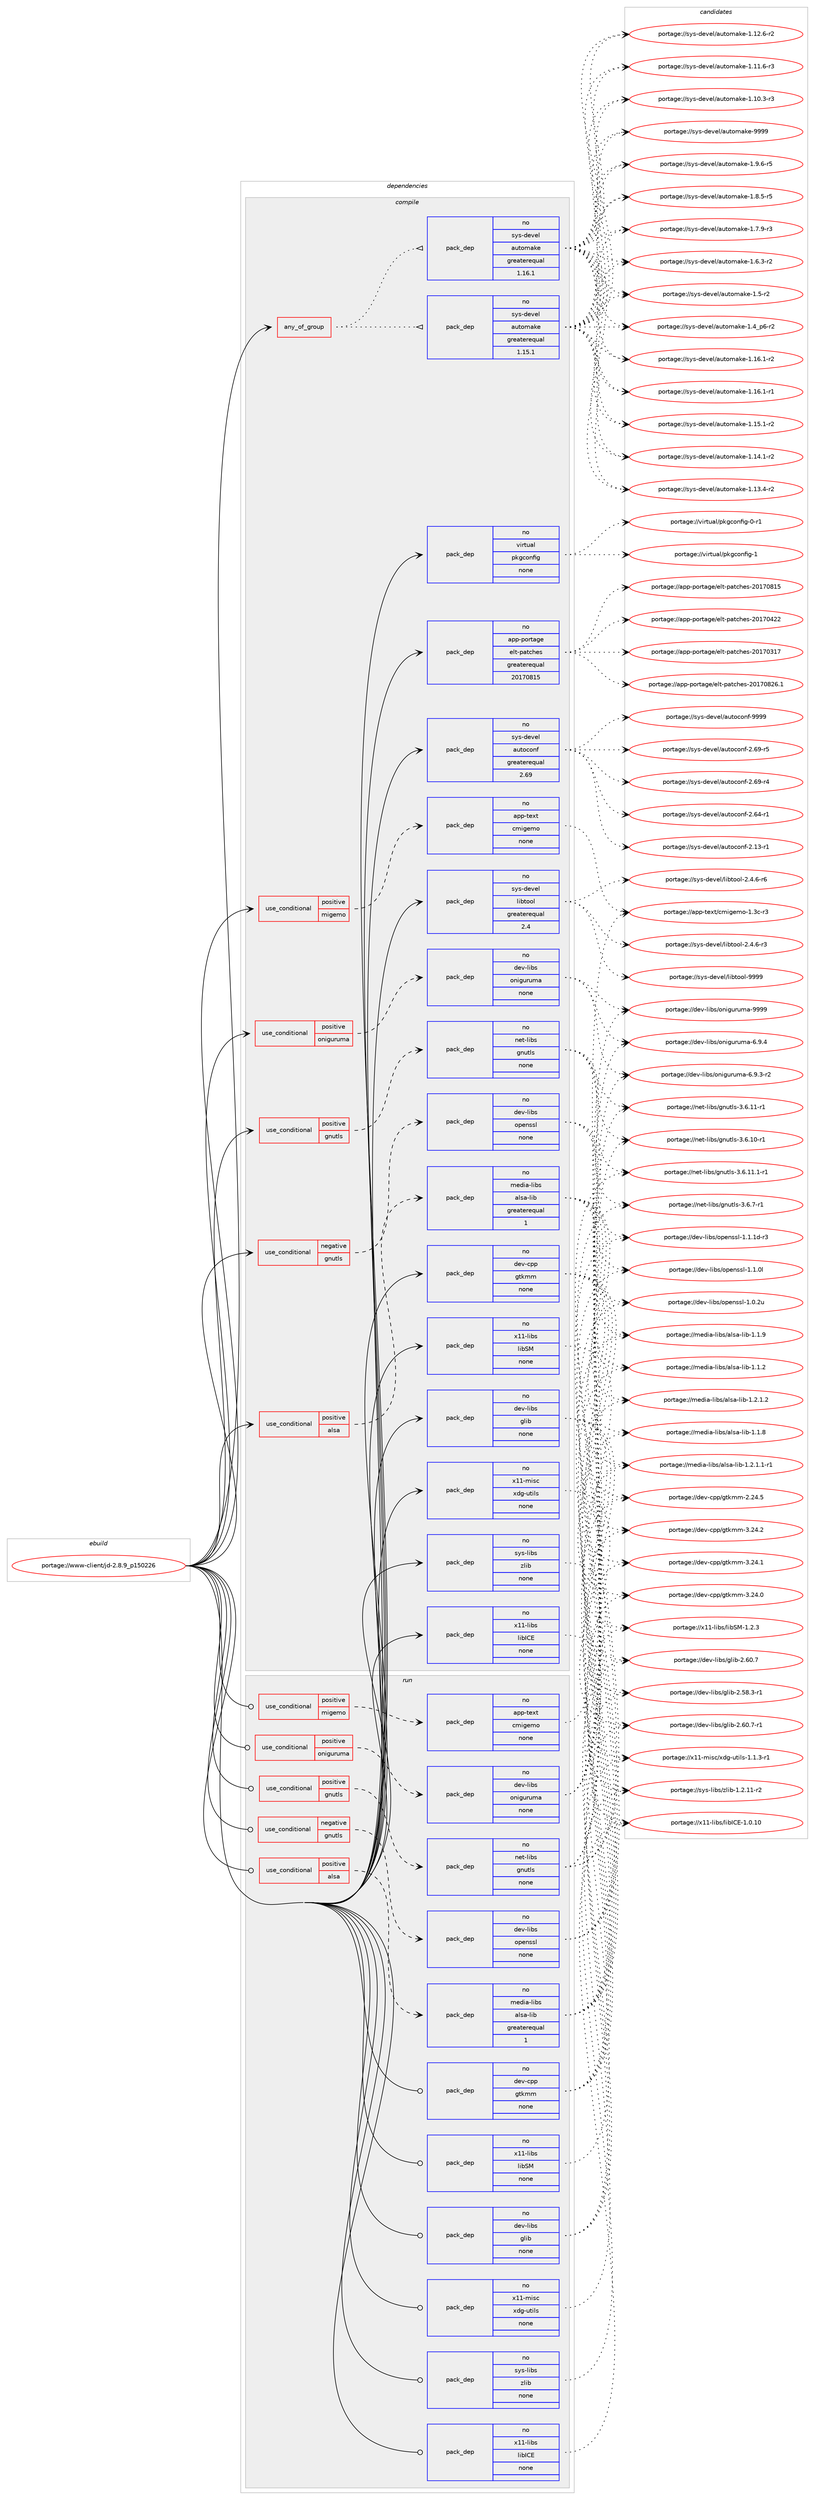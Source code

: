 digraph prolog {

# *************
# Graph options
# *************

newrank=true;
concentrate=true;
compound=true;
graph [rankdir=LR,fontname=Helvetica,fontsize=10,ranksep=1.5];#, ranksep=2.5, nodesep=0.2];
edge  [arrowhead=vee];
node  [fontname=Helvetica,fontsize=10];

# **********
# The ebuild
# **********

subgraph cluster_leftcol {
color=gray;
rank=same;
label=<<i>ebuild</i>>;
id [label="portage://www-client/jd-2.8.9_p150226", color=red, width=4, href="../www-client/jd-2.8.9_p150226.svg"];
}

# ****************
# The dependencies
# ****************

subgraph cluster_midcol {
color=gray;
label=<<i>dependencies</i>>;
subgraph cluster_compile {
fillcolor="#eeeeee";
style=filled;
label=<<i>compile</i>>;
subgraph any530 {
dependency30664 [label=<<TABLE BORDER="0" CELLBORDER="1" CELLSPACING="0" CELLPADDING="4"><TR><TD CELLPADDING="10">any_of_group</TD></TR></TABLE>>, shape=none, color=red];subgraph pack24724 {
dependency30665 [label=<<TABLE BORDER="0" CELLBORDER="1" CELLSPACING="0" CELLPADDING="4" WIDTH="220"><TR><TD ROWSPAN="6" CELLPADDING="30">pack_dep</TD></TR><TR><TD WIDTH="110">no</TD></TR><TR><TD>sys-devel</TD></TR><TR><TD>automake</TD></TR><TR><TD>greaterequal</TD></TR><TR><TD>1.16.1</TD></TR></TABLE>>, shape=none, color=blue];
}
dependency30664:e -> dependency30665:w [weight=20,style="dotted",arrowhead="oinv"];
subgraph pack24725 {
dependency30666 [label=<<TABLE BORDER="0" CELLBORDER="1" CELLSPACING="0" CELLPADDING="4" WIDTH="220"><TR><TD ROWSPAN="6" CELLPADDING="30">pack_dep</TD></TR><TR><TD WIDTH="110">no</TD></TR><TR><TD>sys-devel</TD></TR><TR><TD>automake</TD></TR><TR><TD>greaterequal</TD></TR><TR><TD>1.15.1</TD></TR></TABLE>>, shape=none, color=blue];
}
dependency30664:e -> dependency30666:w [weight=20,style="dotted",arrowhead="oinv"];
}
id:e -> dependency30664:w [weight=20,style="solid",arrowhead="vee"];
subgraph cond5386 {
dependency30667 [label=<<TABLE BORDER="0" CELLBORDER="1" CELLSPACING="0" CELLPADDING="4"><TR><TD ROWSPAN="3" CELLPADDING="10">use_conditional</TD></TR><TR><TD>negative</TD></TR><TR><TD>gnutls</TD></TR></TABLE>>, shape=none, color=red];
subgraph pack24726 {
dependency30668 [label=<<TABLE BORDER="0" CELLBORDER="1" CELLSPACING="0" CELLPADDING="4" WIDTH="220"><TR><TD ROWSPAN="6" CELLPADDING="30">pack_dep</TD></TR><TR><TD WIDTH="110">no</TD></TR><TR><TD>dev-libs</TD></TR><TR><TD>openssl</TD></TR><TR><TD>none</TD></TR><TR><TD></TD></TR></TABLE>>, shape=none, color=blue];
}
dependency30667:e -> dependency30668:w [weight=20,style="dashed",arrowhead="vee"];
}
id:e -> dependency30667:w [weight=20,style="solid",arrowhead="vee"];
subgraph cond5387 {
dependency30669 [label=<<TABLE BORDER="0" CELLBORDER="1" CELLSPACING="0" CELLPADDING="4"><TR><TD ROWSPAN="3" CELLPADDING="10">use_conditional</TD></TR><TR><TD>positive</TD></TR><TR><TD>alsa</TD></TR></TABLE>>, shape=none, color=red];
subgraph pack24727 {
dependency30670 [label=<<TABLE BORDER="0" CELLBORDER="1" CELLSPACING="0" CELLPADDING="4" WIDTH="220"><TR><TD ROWSPAN="6" CELLPADDING="30">pack_dep</TD></TR><TR><TD WIDTH="110">no</TD></TR><TR><TD>media-libs</TD></TR><TR><TD>alsa-lib</TD></TR><TR><TD>greaterequal</TD></TR><TR><TD>1</TD></TR></TABLE>>, shape=none, color=blue];
}
dependency30669:e -> dependency30670:w [weight=20,style="dashed",arrowhead="vee"];
}
id:e -> dependency30669:w [weight=20,style="solid",arrowhead="vee"];
subgraph cond5388 {
dependency30671 [label=<<TABLE BORDER="0" CELLBORDER="1" CELLSPACING="0" CELLPADDING="4"><TR><TD ROWSPAN="3" CELLPADDING="10">use_conditional</TD></TR><TR><TD>positive</TD></TR><TR><TD>gnutls</TD></TR></TABLE>>, shape=none, color=red];
subgraph pack24728 {
dependency30672 [label=<<TABLE BORDER="0" CELLBORDER="1" CELLSPACING="0" CELLPADDING="4" WIDTH="220"><TR><TD ROWSPAN="6" CELLPADDING="30">pack_dep</TD></TR><TR><TD WIDTH="110">no</TD></TR><TR><TD>net-libs</TD></TR><TR><TD>gnutls</TD></TR><TR><TD>none</TD></TR><TR><TD></TD></TR></TABLE>>, shape=none, color=blue];
}
dependency30671:e -> dependency30672:w [weight=20,style="dashed",arrowhead="vee"];
}
id:e -> dependency30671:w [weight=20,style="solid",arrowhead="vee"];
subgraph cond5389 {
dependency30673 [label=<<TABLE BORDER="0" CELLBORDER="1" CELLSPACING="0" CELLPADDING="4"><TR><TD ROWSPAN="3" CELLPADDING="10">use_conditional</TD></TR><TR><TD>positive</TD></TR><TR><TD>migemo</TD></TR></TABLE>>, shape=none, color=red];
subgraph pack24729 {
dependency30674 [label=<<TABLE BORDER="0" CELLBORDER="1" CELLSPACING="0" CELLPADDING="4" WIDTH="220"><TR><TD ROWSPAN="6" CELLPADDING="30">pack_dep</TD></TR><TR><TD WIDTH="110">no</TD></TR><TR><TD>app-text</TD></TR><TR><TD>cmigemo</TD></TR><TR><TD>none</TD></TR><TR><TD></TD></TR></TABLE>>, shape=none, color=blue];
}
dependency30673:e -> dependency30674:w [weight=20,style="dashed",arrowhead="vee"];
}
id:e -> dependency30673:w [weight=20,style="solid",arrowhead="vee"];
subgraph cond5390 {
dependency30675 [label=<<TABLE BORDER="0" CELLBORDER="1" CELLSPACING="0" CELLPADDING="4"><TR><TD ROWSPAN="3" CELLPADDING="10">use_conditional</TD></TR><TR><TD>positive</TD></TR><TR><TD>oniguruma</TD></TR></TABLE>>, shape=none, color=red];
subgraph pack24730 {
dependency30676 [label=<<TABLE BORDER="0" CELLBORDER="1" CELLSPACING="0" CELLPADDING="4" WIDTH="220"><TR><TD ROWSPAN="6" CELLPADDING="30">pack_dep</TD></TR><TR><TD WIDTH="110">no</TD></TR><TR><TD>dev-libs</TD></TR><TR><TD>oniguruma</TD></TR><TR><TD>none</TD></TR><TR><TD></TD></TR></TABLE>>, shape=none, color=blue];
}
dependency30675:e -> dependency30676:w [weight=20,style="dashed",arrowhead="vee"];
}
id:e -> dependency30675:w [weight=20,style="solid",arrowhead="vee"];
subgraph pack24731 {
dependency30677 [label=<<TABLE BORDER="0" CELLBORDER="1" CELLSPACING="0" CELLPADDING="4" WIDTH="220"><TR><TD ROWSPAN="6" CELLPADDING="30">pack_dep</TD></TR><TR><TD WIDTH="110">no</TD></TR><TR><TD>app-portage</TD></TR><TR><TD>elt-patches</TD></TR><TR><TD>greaterequal</TD></TR><TR><TD>20170815</TD></TR></TABLE>>, shape=none, color=blue];
}
id:e -> dependency30677:w [weight=20,style="solid",arrowhead="vee"];
subgraph pack24732 {
dependency30678 [label=<<TABLE BORDER="0" CELLBORDER="1" CELLSPACING="0" CELLPADDING="4" WIDTH="220"><TR><TD ROWSPAN="6" CELLPADDING="30">pack_dep</TD></TR><TR><TD WIDTH="110">no</TD></TR><TR><TD>dev-cpp</TD></TR><TR><TD>gtkmm</TD></TR><TR><TD>none</TD></TR><TR><TD></TD></TR></TABLE>>, shape=none, color=blue];
}
id:e -> dependency30678:w [weight=20,style="solid",arrowhead="vee"];
subgraph pack24733 {
dependency30679 [label=<<TABLE BORDER="0" CELLBORDER="1" CELLSPACING="0" CELLPADDING="4" WIDTH="220"><TR><TD ROWSPAN="6" CELLPADDING="30">pack_dep</TD></TR><TR><TD WIDTH="110">no</TD></TR><TR><TD>dev-libs</TD></TR><TR><TD>glib</TD></TR><TR><TD>none</TD></TR><TR><TD></TD></TR></TABLE>>, shape=none, color=blue];
}
id:e -> dependency30679:w [weight=20,style="solid",arrowhead="vee"];
subgraph pack24734 {
dependency30680 [label=<<TABLE BORDER="0" CELLBORDER="1" CELLSPACING="0" CELLPADDING="4" WIDTH="220"><TR><TD ROWSPAN="6" CELLPADDING="30">pack_dep</TD></TR><TR><TD WIDTH="110">no</TD></TR><TR><TD>sys-devel</TD></TR><TR><TD>autoconf</TD></TR><TR><TD>greaterequal</TD></TR><TR><TD>2.69</TD></TR></TABLE>>, shape=none, color=blue];
}
id:e -> dependency30680:w [weight=20,style="solid",arrowhead="vee"];
subgraph pack24735 {
dependency30681 [label=<<TABLE BORDER="0" CELLBORDER="1" CELLSPACING="0" CELLPADDING="4" WIDTH="220"><TR><TD ROWSPAN="6" CELLPADDING="30">pack_dep</TD></TR><TR><TD WIDTH="110">no</TD></TR><TR><TD>sys-devel</TD></TR><TR><TD>libtool</TD></TR><TR><TD>greaterequal</TD></TR><TR><TD>2.4</TD></TR></TABLE>>, shape=none, color=blue];
}
id:e -> dependency30681:w [weight=20,style="solid",arrowhead="vee"];
subgraph pack24736 {
dependency30682 [label=<<TABLE BORDER="0" CELLBORDER="1" CELLSPACING="0" CELLPADDING="4" WIDTH="220"><TR><TD ROWSPAN="6" CELLPADDING="30">pack_dep</TD></TR><TR><TD WIDTH="110">no</TD></TR><TR><TD>sys-libs</TD></TR><TR><TD>zlib</TD></TR><TR><TD>none</TD></TR><TR><TD></TD></TR></TABLE>>, shape=none, color=blue];
}
id:e -> dependency30682:w [weight=20,style="solid",arrowhead="vee"];
subgraph pack24737 {
dependency30683 [label=<<TABLE BORDER="0" CELLBORDER="1" CELLSPACING="0" CELLPADDING="4" WIDTH="220"><TR><TD ROWSPAN="6" CELLPADDING="30">pack_dep</TD></TR><TR><TD WIDTH="110">no</TD></TR><TR><TD>virtual</TD></TR><TR><TD>pkgconfig</TD></TR><TR><TD>none</TD></TR><TR><TD></TD></TR></TABLE>>, shape=none, color=blue];
}
id:e -> dependency30683:w [weight=20,style="solid",arrowhead="vee"];
subgraph pack24738 {
dependency30684 [label=<<TABLE BORDER="0" CELLBORDER="1" CELLSPACING="0" CELLPADDING="4" WIDTH="220"><TR><TD ROWSPAN="6" CELLPADDING="30">pack_dep</TD></TR><TR><TD WIDTH="110">no</TD></TR><TR><TD>x11-libs</TD></TR><TR><TD>libICE</TD></TR><TR><TD>none</TD></TR><TR><TD></TD></TR></TABLE>>, shape=none, color=blue];
}
id:e -> dependency30684:w [weight=20,style="solid",arrowhead="vee"];
subgraph pack24739 {
dependency30685 [label=<<TABLE BORDER="0" CELLBORDER="1" CELLSPACING="0" CELLPADDING="4" WIDTH="220"><TR><TD ROWSPAN="6" CELLPADDING="30">pack_dep</TD></TR><TR><TD WIDTH="110">no</TD></TR><TR><TD>x11-libs</TD></TR><TR><TD>libSM</TD></TR><TR><TD>none</TD></TR><TR><TD></TD></TR></TABLE>>, shape=none, color=blue];
}
id:e -> dependency30685:w [weight=20,style="solid",arrowhead="vee"];
subgraph pack24740 {
dependency30686 [label=<<TABLE BORDER="0" CELLBORDER="1" CELLSPACING="0" CELLPADDING="4" WIDTH="220"><TR><TD ROWSPAN="6" CELLPADDING="30">pack_dep</TD></TR><TR><TD WIDTH="110">no</TD></TR><TR><TD>x11-misc</TD></TR><TR><TD>xdg-utils</TD></TR><TR><TD>none</TD></TR><TR><TD></TD></TR></TABLE>>, shape=none, color=blue];
}
id:e -> dependency30686:w [weight=20,style="solid",arrowhead="vee"];
}
subgraph cluster_compileandrun {
fillcolor="#eeeeee";
style=filled;
label=<<i>compile and run</i>>;
}
subgraph cluster_run {
fillcolor="#eeeeee";
style=filled;
label=<<i>run</i>>;
subgraph cond5391 {
dependency30687 [label=<<TABLE BORDER="0" CELLBORDER="1" CELLSPACING="0" CELLPADDING="4"><TR><TD ROWSPAN="3" CELLPADDING="10">use_conditional</TD></TR><TR><TD>negative</TD></TR><TR><TD>gnutls</TD></TR></TABLE>>, shape=none, color=red];
subgraph pack24741 {
dependency30688 [label=<<TABLE BORDER="0" CELLBORDER="1" CELLSPACING="0" CELLPADDING="4" WIDTH="220"><TR><TD ROWSPAN="6" CELLPADDING="30">pack_dep</TD></TR><TR><TD WIDTH="110">no</TD></TR><TR><TD>dev-libs</TD></TR><TR><TD>openssl</TD></TR><TR><TD>none</TD></TR><TR><TD></TD></TR></TABLE>>, shape=none, color=blue];
}
dependency30687:e -> dependency30688:w [weight=20,style="dashed",arrowhead="vee"];
}
id:e -> dependency30687:w [weight=20,style="solid",arrowhead="odot"];
subgraph cond5392 {
dependency30689 [label=<<TABLE BORDER="0" CELLBORDER="1" CELLSPACING="0" CELLPADDING="4"><TR><TD ROWSPAN="3" CELLPADDING="10">use_conditional</TD></TR><TR><TD>positive</TD></TR><TR><TD>alsa</TD></TR></TABLE>>, shape=none, color=red];
subgraph pack24742 {
dependency30690 [label=<<TABLE BORDER="0" CELLBORDER="1" CELLSPACING="0" CELLPADDING="4" WIDTH="220"><TR><TD ROWSPAN="6" CELLPADDING="30">pack_dep</TD></TR><TR><TD WIDTH="110">no</TD></TR><TR><TD>media-libs</TD></TR><TR><TD>alsa-lib</TD></TR><TR><TD>greaterequal</TD></TR><TR><TD>1</TD></TR></TABLE>>, shape=none, color=blue];
}
dependency30689:e -> dependency30690:w [weight=20,style="dashed",arrowhead="vee"];
}
id:e -> dependency30689:w [weight=20,style="solid",arrowhead="odot"];
subgraph cond5393 {
dependency30691 [label=<<TABLE BORDER="0" CELLBORDER="1" CELLSPACING="0" CELLPADDING="4"><TR><TD ROWSPAN="3" CELLPADDING="10">use_conditional</TD></TR><TR><TD>positive</TD></TR><TR><TD>gnutls</TD></TR></TABLE>>, shape=none, color=red];
subgraph pack24743 {
dependency30692 [label=<<TABLE BORDER="0" CELLBORDER="1" CELLSPACING="0" CELLPADDING="4" WIDTH="220"><TR><TD ROWSPAN="6" CELLPADDING="30">pack_dep</TD></TR><TR><TD WIDTH="110">no</TD></TR><TR><TD>net-libs</TD></TR><TR><TD>gnutls</TD></TR><TR><TD>none</TD></TR><TR><TD></TD></TR></TABLE>>, shape=none, color=blue];
}
dependency30691:e -> dependency30692:w [weight=20,style="dashed",arrowhead="vee"];
}
id:e -> dependency30691:w [weight=20,style="solid",arrowhead="odot"];
subgraph cond5394 {
dependency30693 [label=<<TABLE BORDER="0" CELLBORDER="1" CELLSPACING="0" CELLPADDING="4"><TR><TD ROWSPAN="3" CELLPADDING="10">use_conditional</TD></TR><TR><TD>positive</TD></TR><TR><TD>migemo</TD></TR></TABLE>>, shape=none, color=red];
subgraph pack24744 {
dependency30694 [label=<<TABLE BORDER="0" CELLBORDER="1" CELLSPACING="0" CELLPADDING="4" WIDTH="220"><TR><TD ROWSPAN="6" CELLPADDING="30">pack_dep</TD></TR><TR><TD WIDTH="110">no</TD></TR><TR><TD>app-text</TD></TR><TR><TD>cmigemo</TD></TR><TR><TD>none</TD></TR><TR><TD></TD></TR></TABLE>>, shape=none, color=blue];
}
dependency30693:e -> dependency30694:w [weight=20,style="dashed",arrowhead="vee"];
}
id:e -> dependency30693:w [weight=20,style="solid",arrowhead="odot"];
subgraph cond5395 {
dependency30695 [label=<<TABLE BORDER="0" CELLBORDER="1" CELLSPACING="0" CELLPADDING="4"><TR><TD ROWSPAN="3" CELLPADDING="10">use_conditional</TD></TR><TR><TD>positive</TD></TR><TR><TD>oniguruma</TD></TR></TABLE>>, shape=none, color=red];
subgraph pack24745 {
dependency30696 [label=<<TABLE BORDER="0" CELLBORDER="1" CELLSPACING="0" CELLPADDING="4" WIDTH="220"><TR><TD ROWSPAN="6" CELLPADDING="30">pack_dep</TD></TR><TR><TD WIDTH="110">no</TD></TR><TR><TD>dev-libs</TD></TR><TR><TD>oniguruma</TD></TR><TR><TD>none</TD></TR><TR><TD></TD></TR></TABLE>>, shape=none, color=blue];
}
dependency30695:e -> dependency30696:w [weight=20,style="dashed",arrowhead="vee"];
}
id:e -> dependency30695:w [weight=20,style="solid",arrowhead="odot"];
subgraph pack24746 {
dependency30697 [label=<<TABLE BORDER="0" CELLBORDER="1" CELLSPACING="0" CELLPADDING="4" WIDTH="220"><TR><TD ROWSPAN="6" CELLPADDING="30">pack_dep</TD></TR><TR><TD WIDTH="110">no</TD></TR><TR><TD>dev-cpp</TD></TR><TR><TD>gtkmm</TD></TR><TR><TD>none</TD></TR><TR><TD></TD></TR></TABLE>>, shape=none, color=blue];
}
id:e -> dependency30697:w [weight=20,style="solid",arrowhead="odot"];
subgraph pack24747 {
dependency30698 [label=<<TABLE BORDER="0" CELLBORDER="1" CELLSPACING="0" CELLPADDING="4" WIDTH="220"><TR><TD ROWSPAN="6" CELLPADDING="30">pack_dep</TD></TR><TR><TD WIDTH="110">no</TD></TR><TR><TD>dev-libs</TD></TR><TR><TD>glib</TD></TR><TR><TD>none</TD></TR><TR><TD></TD></TR></TABLE>>, shape=none, color=blue];
}
id:e -> dependency30698:w [weight=20,style="solid",arrowhead="odot"];
subgraph pack24748 {
dependency30699 [label=<<TABLE BORDER="0" CELLBORDER="1" CELLSPACING="0" CELLPADDING="4" WIDTH="220"><TR><TD ROWSPAN="6" CELLPADDING="30">pack_dep</TD></TR><TR><TD WIDTH="110">no</TD></TR><TR><TD>sys-libs</TD></TR><TR><TD>zlib</TD></TR><TR><TD>none</TD></TR><TR><TD></TD></TR></TABLE>>, shape=none, color=blue];
}
id:e -> dependency30699:w [weight=20,style="solid",arrowhead="odot"];
subgraph pack24749 {
dependency30700 [label=<<TABLE BORDER="0" CELLBORDER="1" CELLSPACING="0" CELLPADDING="4" WIDTH="220"><TR><TD ROWSPAN="6" CELLPADDING="30">pack_dep</TD></TR><TR><TD WIDTH="110">no</TD></TR><TR><TD>x11-libs</TD></TR><TR><TD>libICE</TD></TR><TR><TD>none</TD></TR><TR><TD></TD></TR></TABLE>>, shape=none, color=blue];
}
id:e -> dependency30700:w [weight=20,style="solid",arrowhead="odot"];
subgraph pack24750 {
dependency30701 [label=<<TABLE BORDER="0" CELLBORDER="1" CELLSPACING="0" CELLPADDING="4" WIDTH="220"><TR><TD ROWSPAN="6" CELLPADDING="30">pack_dep</TD></TR><TR><TD WIDTH="110">no</TD></TR><TR><TD>x11-libs</TD></TR><TR><TD>libSM</TD></TR><TR><TD>none</TD></TR><TR><TD></TD></TR></TABLE>>, shape=none, color=blue];
}
id:e -> dependency30701:w [weight=20,style="solid",arrowhead="odot"];
subgraph pack24751 {
dependency30702 [label=<<TABLE BORDER="0" CELLBORDER="1" CELLSPACING="0" CELLPADDING="4" WIDTH="220"><TR><TD ROWSPAN="6" CELLPADDING="30">pack_dep</TD></TR><TR><TD WIDTH="110">no</TD></TR><TR><TD>x11-misc</TD></TR><TR><TD>xdg-utils</TD></TR><TR><TD>none</TD></TR><TR><TD></TD></TR></TABLE>>, shape=none, color=blue];
}
id:e -> dependency30702:w [weight=20,style="solid",arrowhead="odot"];
}
}

# **************
# The candidates
# **************

subgraph cluster_choices {
rank=same;
color=gray;
label=<<i>candidates</i>>;

subgraph choice24724 {
color=black;
nodesep=1;
choice115121115451001011181011084797117116111109971071014557575757 [label="portage://sys-devel/automake-9999", color=red, width=4,href="../sys-devel/automake-9999.svg"];
choice115121115451001011181011084797117116111109971071014549465746544511453 [label="portage://sys-devel/automake-1.9.6-r5", color=red, width=4,href="../sys-devel/automake-1.9.6-r5.svg"];
choice115121115451001011181011084797117116111109971071014549465646534511453 [label="portage://sys-devel/automake-1.8.5-r5", color=red, width=4,href="../sys-devel/automake-1.8.5-r5.svg"];
choice115121115451001011181011084797117116111109971071014549465546574511451 [label="portage://sys-devel/automake-1.7.9-r3", color=red, width=4,href="../sys-devel/automake-1.7.9-r3.svg"];
choice115121115451001011181011084797117116111109971071014549465446514511450 [label="portage://sys-devel/automake-1.6.3-r2", color=red, width=4,href="../sys-devel/automake-1.6.3-r2.svg"];
choice11512111545100101118101108479711711611110997107101454946534511450 [label="portage://sys-devel/automake-1.5-r2", color=red, width=4,href="../sys-devel/automake-1.5-r2.svg"];
choice115121115451001011181011084797117116111109971071014549465295112544511450 [label="portage://sys-devel/automake-1.4_p6-r2", color=red, width=4,href="../sys-devel/automake-1.4_p6-r2.svg"];
choice11512111545100101118101108479711711611110997107101454946495446494511450 [label="portage://sys-devel/automake-1.16.1-r2", color=red, width=4,href="../sys-devel/automake-1.16.1-r2.svg"];
choice11512111545100101118101108479711711611110997107101454946495446494511449 [label="portage://sys-devel/automake-1.16.1-r1", color=red, width=4,href="../sys-devel/automake-1.16.1-r1.svg"];
choice11512111545100101118101108479711711611110997107101454946495346494511450 [label="portage://sys-devel/automake-1.15.1-r2", color=red, width=4,href="../sys-devel/automake-1.15.1-r2.svg"];
choice11512111545100101118101108479711711611110997107101454946495246494511450 [label="portage://sys-devel/automake-1.14.1-r2", color=red, width=4,href="../sys-devel/automake-1.14.1-r2.svg"];
choice11512111545100101118101108479711711611110997107101454946495146524511450 [label="portage://sys-devel/automake-1.13.4-r2", color=red, width=4,href="../sys-devel/automake-1.13.4-r2.svg"];
choice11512111545100101118101108479711711611110997107101454946495046544511450 [label="portage://sys-devel/automake-1.12.6-r2", color=red, width=4,href="../sys-devel/automake-1.12.6-r2.svg"];
choice11512111545100101118101108479711711611110997107101454946494946544511451 [label="portage://sys-devel/automake-1.11.6-r3", color=red, width=4,href="../sys-devel/automake-1.11.6-r3.svg"];
choice11512111545100101118101108479711711611110997107101454946494846514511451 [label="portage://sys-devel/automake-1.10.3-r3", color=red, width=4,href="../sys-devel/automake-1.10.3-r3.svg"];
dependency30665:e -> choice115121115451001011181011084797117116111109971071014557575757:w [style=dotted,weight="100"];
dependency30665:e -> choice115121115451001011181011084797117116111109971071014549465746544511453:w [style=dotted,weight="100"];
dependency30665:e -> choice115121115451001011181011084797117116111109971071014549465646534511453:w [style=dotted,weight="100"];
dependency30665:e -> choice115121115451001011181011084797117116111109971071014549465546574511451:w [style=dotted,weight="100"];
dependency30665:e -> choice115121115451001011181011084797117116111109971071014549465446514511450:w [style=dotted,weight="100"];
dependency30665:e -> choice11512111545100101118101108479711711611110997107101454946534511450:w [style=dotted,weight="100"];
dependency30665:e -> choice115121115451001011181011084797117116111109971071014549465295112544511450:w [style=dotted,weight="100"];
dependency30665:e -> choice11512111545100101118101108479711711611110997107101454946495446494511450:w [style=dotted,weight="100"];
dependency30665:e -> choice11512111545100101118101108479711711611110997107101454946495446494511449:w [style=dotted,weight="100"];
dependency30665:e -> choice11512111545100101118101108479711711611110997107101454946495346494511450:w [style=dotted,weight="100"];
dependency30665:e -> choice11512111545100101118101108479711711611110997107101454946495246494511450:w [style=dotted,weight="100"];
dependency30665:e -> choice11512111545100101118101108479711711611110997107101454946495146524511450:w [style=dotted,weight="100"];
dependency30665:e -> choice11512111545100101118101108479711711611110997107101454946495046544511450:w [style=dotted,weight="100"];
dependency30665:e -> choice11512111545100101118101108479711711611110997107101454946494946544511451:w [style=dotted,weight="100"];
dependency30665:e -> choice11512111545100101118101108479711711611110997107101454946494846514511451:w [style=dotted,weight="100"];
}
subgraph choice24725 {
color=black;
nodesep=1;
choice115121115451001011181011084797117116111109971071014557575757 [label="portage://sys-devel/automake-9999", color=red, width=4,href="../sys-devel/automake-9999.svg"];
choice115121115451001011181011084797117116111109971071014549465746544511453 [label="portage://sys-devel/automake-1.9.6-r5", color=red, width=4,href="../sys-devel/automake-1.9.6-r5.svg"];
choice115121115451001011181011084797117116111109971071014549465646534511453 [label="portage://sys-devel/automake-1.8.5-r5", color=red, width=4,href="../sys-devel/automake-1.8.5-r5.svg"];
choice115121115451001011181011084797117116111109971071014549465546574511451 [label="portage://sys-devel/automake-1.7.9-r3", color=red, width=4,href="../sys-devel/automake-1.7.9-r3.svg"];
choice115121115451001011181011084797117116111109971071014549465446514511450 [label="portage://sys-devel/automake-1.6.3-r2", color=red, width=4,href="../sys-devel/automake-1.6.3-r2.svg"];
choice11512111545100101118101108479711711611110997107101454946534511450 [label="portage://sys-devel/automake-1.5-r2", color=red, width=4,href="../sys-devel/automake-1.5-r2.svg"];
choice115121115451001011181011084797117116111109971071014549465295112544511450 [label="portage://sys-devel/automake-1.4_p6-r2", color=red, width=4,href="../sys-devel/automake-1.4_p6-r2.svg"];
choice11512111545100101118101108479711711611110997107101454946495446494511450 [label="portage://sys-devel/automake-1.16.1-r2", color=red, width=4,href="../sys-devel/automake-1.16.1-r2.svg"];
choice11512111545100101118101108479711711611110997107101454946495446494511449 [label="portage://sys-devel/automake-1.16.1-r1", color=red, width=4,href="../sys-devel/automake-1.16.1-r1.svg"];
choice11512111545100101118101108479711711611110997107101454946495346494511450 [label="portage://sys-devel/automake-1.15.1-r2", color=red, width=4,href="../sys-devel/automake-1.15.1-r2.svg"];
choice11512111545100101118101108479711711611110997107101454946495246494511450 [label="portage://sys-devel/automake-1.14.1-r2", color=red, width=4,href="../sys-devel/automake-1.14.1-r2.svg"];
choice11512111545100101118101108479711711611110997107101454946495146524511450 [label="portage://sys-devel/automake-1.13.4-r2", color=red, width=4,href="../sys-devel/automake-1.13.4-r2.svg"];
choice11512111545100101118101108479711711611110997107101454946495046544511450 [label="portage://sys-devel/automake-1.12.6-r2", color=red, width=4,href="../sys-devel/automake-1.12.6-r2.svg"];
choice11512111545100101118101108479711711611110997107101454946494946544511451 [label="portage://sys-devel/automake-1.11.6-r3", color=red, width=4,href="../sys-devel/automake-1.11.6-r3.svg"];
choice11512111545100101118101108479711711611110997107101454946494846514511451 [label="portage://sys-devel/automake-1.10.3-r3", color=red, width=4,href="../sys-devel/automake-1.10.3-r3.svg"];
dependency30666:e -> choice115121115451001011181011084797117116111109971071014557575757:w [style=dotted,weight="100"];
dependency30666:e -> choice115121115451001011181011084797117116111109971071014549465746544511453:w [style=dotted,weight="100"];
dependency30666:e -> choice115121115451001011181011084797117116111109971071014549465646534511453:w [style=dotted,weight="100"];
dependency30666:e -> choice115121115451001011181011084797117116111109971071014549465546574511451:w [style=dotted,weight="100"];
dependency30666:e -> choice115121115451001011181011084797117116111109971071014549465446514511450:w [style=dotted,weight="100"];
dependency30666:e -> choice11512111545100101118101108479711711611110997107101454946534511450:w [style=dotted,weight="100"];
dependency30666:e -> choice115121115451001011181011084797117116111109971071014549465295112544511450:w [style=dotted,weight="100"];
dependency30666:e -> choice11512111545100101118101108479711711611110997107101454946495446494511450:w [style=dotted,weight="100"];
dependency30666:e -> choice11512111545100101118101108479711711611110997107101454946495446494511449:w [style=dotted,weight="100"];
dependency30666:e -> choice11512111545100101118101108479711711611110997107101454946495346494511450:w [style=dotted,weight="100"];
dependency30666:e -> choice11512111545100101118101108479711711611110997107101454946495246494511450:w [style=dotted,weight="100"];
dependency30666:e -> choice11512111545100101118101108479711711611110997107101454946495146524511450:w [style=dotted,weight="100"];
dependency30666:e -> choice11512111545100101118101108479711711611110997107101454946495046544511450:w [style=dotted,weight="100"];
dependency30666:e -> choice11512111545100101118101108479711711611110997107101454946494946544511451:w [style=dotted,weight="100"];
dependency30666:e -> choice11512111545100101118101108479711711611110997107101454946494846514511451:w [style=dotted,weight="100"];
}
subgraph choice24726 {
color=black;
nodesep=1;
choice1001011184510810598115471111121011101151151084549464946491004511451 [label="portage://dev-libs/openssl-1.1.1d-r3", color=red, width=4,href="../dev-libs/openssl-1.1.1d-r3.svg"];
choice100101118451081059811547111112101110115115108454946494648108 [label="portage://dev-libs/openssl-1.1.0l", color=red, width=4,href="../dev-libs/openssl-1.1.0l.svg"];
choice100101118451081059811547111112101110115115108454946484650117 [label="portage://dev-libs/openssl-1.0.2u", color=red, width=4,href="../dev-libs/openssl-1.0.2u.svg"];
dependency30668:e -> choice1001011184510810598115471111121011101151151084549464946491004511451:w [style=dotted,weight="100"];
dependency30668:e -> choice100101118451081059811547111112101110115115108454946494648108:w [style=dotted,weight="100"];
dependency30668:e -> choice100101118451081059811547111112101110115115108454946484650117:w [style=dotted,weight="100"];
}
subgraph choice24727 {
color=black;
nodesep=1;
choice10910110010597451081059811547971081159745108105984549465046494650 [label="portage://media-libs/alsa-lib-1.2.1.2", color=red, width=4,href="../media-libs/alsa-lib-1.2.1.2.svg"];
choice109101100105974510810598115479710811597451081059845494650464946494511449 [label="portage://media-libs/alsa-lib-1.2.1.1-r1", color=red, width=4,href="../media-libs/alsa-lib-1.2.1.1-r1.svg"];
choice1091011001059745108105981154797108115974510810598454946494657 [label="portage://media-libs/alsa-lib-1.1.9", color=red, width=4,href="../media-libs/alsa-lib-1.1.9.svg"];
choice1091011001059745108105981154797108115974510810598454946494656 [label="portage://media-libs/alsa-lib-1.1.8", color=red, width=4,href="../media-libs/alsa-lib-1.1.8.svg"];
choice1091011001059745108105981154797108115974510810598454946494650 [label="portage://media-libs/alsa-lib-1.1.2", color=red, width=4,href="../media-libs/alsa-lib-1.1.2.svg"];
dependency30670:e -> choice10910110010597451081059811547971081159745108105984549465046494650:w [style=dotted,weight="100"];
dependency30670:e -> choice109101100105974510810598115479710811597451081059845494650464946494511449:w [style=dotted,weight="100"];
dependency30670:e -> choice1091011001059745108105981154797108115974510810598454946494657:w [style=dotted,weight="100"];
dependency30670:e -> choice1091011001059745108105981154797108115974510810598454946494656:w [style=dotted,weight="100"];
dependency30670:e -> choice1091011001059745108105981154797108115974510810598454946494650:w [style=dotted,weight="100"];
}
subgraph choice24728 {
color=black;
nodesep=1;
choice1101011164510810598115471031101171161081154551465446554511449 [label="portage://net-libs/gnutls-3.6.7-r1", color=red, width=4,href="../net-libs/gnutls-3.6.7-r1.svg"];
choice1101011164510810598115471031101171161081154551465446494946494511449 [label="portage://net-libs/gnutls-3.6.11.1-r1", color=red, width=4,href="../net-libs/gnutls-3.6.11.1-r1.svg"];
choice110101116451081059811547103110117116108115455146544649494511449 [label="portage://net-libs/gnutls-3.6.11-r1", color=red, width=4,href="../net-libs/gnutls-3.6.11-r1.svg"];
choice110101116451081059811547103110117116108115455146544649484511449 [label="portage://net-libs/gnutls-3.6.10-r1", color=red, width=4,href="../net-libs/gnutls-3.6.10-r1.svg"];
dependency30672:e -> choice1101011164510810598115471031101171161081154551465446554511449:w [style=dotted,weight="100"];
dependency30672:e -> choice1101011164510810598115471031101171161081154551465446494946494511449:w [style=dotted,weight="100"];
dependency30672:e -> choice110101116451081059811547103110117116108115455146544649494511449:w [style=dotted,weight="100"];
dependency30672:e -> choice110101116451081059811547103110117116108115455146544649484511449:w [style=dotted,weight="100"];
}
subgraph choice24729 {
color=black;
nodesep=1;
choice9711211245116101120116479910910510310110911145494651994511451 [label="portage://app-text/cmigemo-1.3c-r3", color=red, width=4,href="../app-text/cmigemo-1.3c-r3.svg"];
dependency30674:e -> choice9711211245116101120116479910910510310110911145494651994511451:w [style=dotted,weight="100"];
}
subgraph choice24730 {
color=black;
nodesep=1;
choice100101118451081059811547111110105103117114117109974557575757 [label="portage://dev-libs/oniguruma-9999", color=red, width=4,href="../dev-libs/oniguruma-9999.svg"];
choice10010111845108105981154711111010510311711411710997455446574652 [label="portage://dev-libs/oniguruma-6.9.4", color=red, width=4,href="../dev-libs/oniguruma-6.9.4.svg"];
choice100101118451081059811547111110105103117114117109974554465746514511450 [label="portage://dev-libs/oniguruma-6.9.3-r2", color=red, width=4,href="../dev-libs/oniguruma-6.9.3-r2.svg"];
dependency30676:e -> choice100101118451081059811547111110105103117114117109974557575757:w [style=dotted,weight="100"];
dependency30676:e -> choice10010111845108105981154711111010510311711411710997455446574652:w [style=dotted,weight="100"];
dependency30676:e -> choice100101118451081059811547111110105103117114117109974554465746514511450:w [style=dotted,weight="100"];
}
subgraph choice24731 {
color=black;
nodesep=1;
choice971121124511211111411697103101471011081164511297116991041011154550484955485650544649 [label="portage://app-portage/elt-patches-20170826.1", color=red, width=4,href="../app-portage/elt-patches-20170826.1.svg"];
choice97112112451121111141169710310147101108116451129711699104101115455048495548564953 [label="portage://app-portage/elt-patches-20170815", color=red, width=4,href="../app-portage/elt-patches-20170815.svg"];
choice97112112451121111141169710310147101108116451129711699104101115455048495548525050 [label="portage://app-portage/elt-patches-20170422", color=red, width=4,href="../app-portage/elt-patches-20170422.svg"];
choice97112112451121111141169710310147101108116451129711699104101115455048495548514955 [label="portage://app-portage/elt-patches-20170317", color=red, width=4,href="../app-portage/elt-patches-20170317.svg"];
dependency30677:e -> choice971121124511211111411697103101471011081164511297116991041011154550484955485650544649:w [style=dotted,weight="100"];
dependency30677:e -> choice97112112451121111141169710310147101108116451129711699104101115455048495548564953:w [style=dotted,weight="100"];
dependency30677:e -> choice97112112451121111141169710310147101108116451129711699104101115455048495548525050:w [style=dotted,weight="100"];
dependency30677:e -> choice97112112451121111141169710310147101108116451129711699104101115455048495548514955:w [style=dotted,weight="100"];
}
subgraph choice24732 {
color=black;
nodesep=1;
choice10010111845991121124710311610710910945514650524650 [label="portage://dev-cpp/gtkmm-3.24.2", color=red, width=4,href="../dev-cpp/gtkmm-3.24.2.svg"];
choice10010111845991121124710311610710910945514650524649 [label="portage://dev-cpp/gtkmm-3.24.1", color=red, width=4,href="../dev-cpp/gtkmm-3.24.1.svg"];
choice10010111845991121124710311610710910945514650524648 [label="portage://dev-cpp/gtkmm-3.24.0", color=red, width=4,href="../dev-cpp/gtkmm-3.24.0.svg"];
choice10010111845991121124710311610710910945504650524653 [label="portage://dev-cpp/gtkmm-2.24.5", color=red, width=4,href="../dev-cpp/gtkmm-2.24.5.svg"];
dependency30678:e -> choice10010111845991121124710311610710910945514650524650:w [style=dotted,weight="100"];
dependency30678:e -> choice10010111845991121124710311610710910945514650524649:w [style=dotted,weight="100"];
dependency30678:e -> choice10010111845991121124710311610710910945514650524648:w [style=dotted,weight="100"];
dependency30678:e -> choice10010111845991121124710311610710910945504650524653:w [style=dotted,weight="100"];
}
subgraph choice24733 {
color=black;
nodesep=1;
choice10010111845108105981154710310810598455046544846554511449 [label="portage://dev-libs/glib-2.60.7-r1", color=red, width=4,href="../dev-libs/glib-2.60.7-r1.svg"];
choice1001011184510810598115471031081059845504654484655 [label="portage://dev-libs/glib-2.60.7", color=red, width=4,href="../dev-libs/glib-2.60.7.svg"];
choice10010111845108105981154710310810598455046535646514511449 [label="portage://dev-libs/glib-2.58.3-r1", color=red, width=4,href="../dev-libs/glib-2.58.3-r1.svg"];
dependency30679:e -> choice10010111845108105981154710310810598455046544846554511449:w [style=dotted,weight="100"];
dependency30679:e -> choice1001011184510810598115471031081059845504654484655:w [style=dotted,weight="100"];
dependency30679:e -> choice10010111845108105981154710310810598455046535646514511449:w [style=dotted,weight="100"];
}
subgraph choice24734 {
color=black;
nodesep=1;
choice115121115451001011181011084797117116111991111101024557575757 [label="portage://sys-devel/autoconf-9999", color=red, width=4,href="../sys-devel/autoconf-9999.svg"];
choice1151211154510010111810110847971171161119911111010245504654574511453 [label="portage://sys-devel/autoconf-2.69-r5", color=red, width=4,href="../sys-devel/autoconf-2.69-r5.svg"];
choice1151211154510010111810110847971171161119911111010245504654574511452 [label="portage://sys-devel/autoconf-2.69-r4", color=red, width=4,href="../sys-devel/autoconf-2.69-r4.svg"];
choice1151211154510010111810110847971171161119911111010245504654524511449 [label="portage://sys-devel/autoconf-2.64-r1", color=red, width=4,href="../sys-devel/autoconf-2.64-r1.svg"];
choice1151211154510010111810110847971171161119911111010245504649514511449 [label="portage://sys-devel/autoconf-2.13-r1", color=red, width=4,href="../sys-devel/autoconf-2.13-r1.svg"];
dependency30680:e -> choice115121115451001011181011084797117116111991111101024557575757:w [style=dotted,weight="100"];
dependency30680:e -> choice1151211154510010111810110847971171161119911111010245504654574511453:w [style=dotted,weight="100"];
dependency30680:e -> choice1151211154510010111810110847971171161119911111010245504654574511452:w [style=dotted,weight="100"];
dependency30680:e -> choice1151211154510010111810110847971171161119911111010245504654524511449:w [style=dotted,weight="100"];
dependency30680:e -> choice1151211154510010111810110847971171161119911111010245504649514511449:w [style=dotted,weight="100"];
}
subgraph choice24735 {
color=black;
nodesep=1;
choice1151211154510010111810110847108105981161111111084557575757 [label="portage://sys-devel/libtool-9999", color=red, width=4,href="../sys-devel/libtool-9999.svg"];
choice1151211154510010111810110847108105981161111111084550465246544511454 [label="portage://sys-devel/libtool-2.4.6-r6", color=red, width=4,href="../sys-devel/libtool-2.4.6-r6.svg"];
choice1151211154510010111810110847108105981161111111084550465246544511451 [label="portage://sys-devel/libtool-2.4.6-r3", color=red, width=4,href="../sys-devel/libtool-2.4.6-r3.svg"];
dependency30681:e -> choice1151211154510010111810110847108105981161111111084557575757:w [style=dotted,weight="100"];
dependency30681:e -> choice1151211154510010111810110847108105981161111111084550465246544511454:w [style=dotted,weight="100"];
dependency30681:e -> choice1151211154510010111810110847108105981161111111084550465246544511451:w [style=dotted,weight="100"];
}
subgraph choice24736 {
color=black;
nodesep=1;
choice11512111545108105981154712210810598454946504649494511450 [label="portage://sys-libs/zlib-1.2.11-r2", color=red, width=4,href="../sys-libs/zlib-1.2.11-r2.svg"];
dependency30682:e -> choice11512111545108105981154712210810598454946504649494511450:w [style=dotted,weight="100"];
}
subgraph choice24737 {
color=black;
nodesep=1;
choice1181051141161179710847112107103991111101021051034549 [label="portage://virtual/pkgconfig-1", color=red, width=4,href="../virtual/pkgconfig-1.svg"];
choice11810511411611797108471121071039911111010210510345484511449 [label="portage://virtual/pkgconfig-0-r1", color=red, width=4,href="../virtual/pkgconfig-0-r1.svg"];
dependency30683:e -> choice1181051141161179710847112107103991111101021051034549:w [style=dotted,weight="100"];
dependency30683:e -> choice11810511411611797108471121071039911111010210510345484511449:w [style=dotted,weight="100"];
}
subgraph choice24738 {
color=black;
nodesep=1;
choice12049494510810598115471081059873676945494648464948 [label="portage://x11-libs/libICE-1.0.10", color=red, width=4,href="../x11-libs/libICE-1.0.10.svg"];
dependency30684:e -> choice12049494510810598115471081059873676945494648464948:w [style=dotted,weight="100"];
}
subgraph choice24739 {
color=black;
nodesep=1;
choice1204949451081059811547108105988377454946504651 [label="portage://x11-libs/libSM-1.2.3", color=red, width=4,href="../x11-libs/libSM-1.2.3.svg"];
dependency30685:e -> choice1204949451081059811547108105988377454946504651:w [style=dotted,weight="100"];
}
subgraph choice24740 {
color=black;
nodesep=1;
choice1204949451091051159947120100103451171161051081154549464946514511449 [label="portage://x11-misc/xdg-utils-1.1.3-r1", color=red, width=4,href="../x11-misc/xdg-utils-1.1.3-r1.svg"];
dependency30686:e -> choice1204949451091051159947120100103451171161051081154549464946514511449:w [style=dotted,weight="100"];
}
subgraph choice24741 {
color=black;
nodesep=1;
choice1001011184510810598115471111121011101151151084549464946491004511451 [label="portage://dev-libs/openssl-1.1.1d-r3", color=red, width=4,href="../dev-libs/openssl-1.1.1d-r3.svg"];
choice100101118451081059811547111112101110115115108454946494648108 [label="portage://dev-libs/openssl-1.1.0l", color=red, width=4,href="../dev-libs/openssl-1.1.0l.svg"];
choice100101118451081059811547111112101110115115108454946484650117 [label="portage://dev-libs/openssl-1.0.2u", color=red, width=4,href="../dev-libs/openssl-1.0.2u.svg"];
dependency30688:e -> choice1001011184510810598115471111121011101151151084549464946491004511451:w [style=dotted,weight="100"];
dependency30688:e -> choice100101118451081059811547111112101110115115108454946494648108:w [style=dotted,weight="100"];
dependency30688:e -> choice100101118451081059811547111112101110115115108454946484650117:w [style=dotted,weight="100"];
}
subgraph choice24742 {
color=black;
nodesep=1;
choice10910110010597451081059811547971081159745108105984549465046494650 [label="portage://media-libs/alsa-lib-1.2.1.2", color=red, width=4,href="../media-libs/alsa-lib-1.2.1.2.svg"];
choice109101100105974510810598115479710811597451081059845494650464946494511449 [label="portage://media-libs/alsa-lib-1.2.1.1-r1", color=red, width=4,href="../media-libs/alsa-lib-1.2.1.1-r1.svg"];
choice1091011001059745108105981154797108115974510810598454946494657 [label="portage://media-libs/alsa-lib-1.1.9", color=red, width=4,href="../media-libs/alsa-lib-1.1.9.svg"];
choice1091011001059745108105981154797108115974510810598454946494656 [label="portage://media-libs/alsa-lib-1.1.8", color=red, width=4,href="../media-libs/alsa-lib-1.1.8.svg"];
choice1091011001059745108105981154797108115974510810598454946494650 [label="portage://media-libs/alsa-lib-1.1.2", color=red, width=4,href="../media-libs/alsa-lib-1.1.2.svg"];
dependency30690:e -> choice10910110010597451081059811547971081159745108105984549465046494650:w [style=dotted,weight="100"];
dependency30690:e -> choice109101100105974510810598115479710811597451081059845494650464946494511449:w [style=dotted,weight="100"];
dependency30690:e -> choice1091011001059745108105981154797108115974510810598454946494657:w [style=dotted,weight="100"];
dependency30690:e -> choice1091011001059745108105981154797108115974510810598454946494656:w [style=dotted,weight="100"];
dependency30690:e -> choice1091011001059745108105981154797108115974510810598454946494650:w [style=dotted,weight="100"];
}
subgraph choice24743 {
color=black;
nodesep=1;
choice1101011164510810598115471031101171161081154551465446554511449 [label="portage://net-libs/gnutls-3.6.7-r1", color=red, width=4,href="../net-libs/gnutls-3.6.7-r1.svg"];
choice1101011164510810598115471031101171161081154551465446494946494511449 [label="portage://net-libs/gnutls-3.6.11.1-r1", color=red, width=4,href="../net-libs/gnutls-3.6.11.1-r1.svg"];
choice110101116451081059811547103110117116108115455146544649494511449 [label="portage://net-libs/gnutls-3.6.11-r1", color=red, width=4,href="../net-libs/gnutls-3.6.11-r1.svg"];
choice110101116451081059811547103110117116108115455146544649484511449 [label="portage://net-libs/gnutls-3.6.10-r1", color=red, width=4,href="../net-libs/gnutls-3.6.10-r1.svg"];
dependency30692:e -> choice1101011164510810598115471031101171161081154551465446554511449:w [style=dotted,weight="100"];
dependency30692:e -> choice1101011164510810598115471031101171161081154551465446494946494511449:w [style=dotted,weight="100"];
dependency30692:e -> choice110101116451081059811547103110117116108115455146544649494511449:w [style=dotted,weight="100"];
dependency30692:e -> choice110101116451081059811547103110117116108115455146544649484511449:w [style=dotted,weight="100"];
}
subgraph choice24744 {
color=black;
nodesep=1;
choice9711211245116101120116479910910510310110911145494651994511451 [label="portage://app-text/cmigemo-1.3c-r3", color=red, width=4,href="../app-text/cmigemo-1.3c-r3.svg"];
dependency30694:e -> choice9711211245116101120116479910910510310110911145494651994511451:w [style=dotted,weight="100"];
}
subgraph choice24745 {
color=black;
nodesep=1;
choice100101118451081059811547111110105103117114117109974557575757 [label="portage://dev-libs/oniguruma-9999", color=red, width=4,href="../dev-libs/oniguruma-9999.svg"];
choice10010111845108105981154711111010510311711411710997455446574652 [label="portage://dev-libs/oniguruma-6.9.4", color=red, width=4,href="../dev-libs/oniguruma-6.9.4.svg"];
choice100101118451081059811547111110105103117114117109974554465746514511450 [label="portage://dev-libs/oniguruma-6.9.3-r2", color=red, width=4,href="../dev-libs/oniguruma-6.9.3-r2.svg"];
dependency30696:e -> choice100101118451081059811547111110105103117114117109974557575757:w [style=dotted,weight="100"];
dependency30696:e -> choice10010111845108105981154711111010510311711411710997455446574652:w [style=dotted,weight="100"];
dependency30696:e -> choice100101118451081059811547111110105103117114117109974554465746514511450:w [style=dotted,weight="100"];
}
subgraph choice24746 {
color=black;
nodesep=1;
choice10010111845991121124710311610710910945514650524650 [label="portage://dev-cpp/gtkmm-3.24.2", color=red, width=4,href="../dev-cpp/gtkmm-3.24.2.svg"];
choice10010111845991121124710311610710910945514650524649 [label="portage://dev-cpp/gtkmm-3.24.1", color=red, width=4,href="../dev-cpp/gtkmm-3.24.1.svg"];
choice10010111845991121124710311610710910945514650524648 [label="portage://dev-cpp/gtkmm-3.24.0", color=red, width=4,href="../dev-cpp/gtkmm-3.24.0.svg"];
choice10010111845991121124710311610710910945504650524653 [label="portage://dev-cpp/gtkmm-2.24.5", color=red, width=4,href="../dev-cpp/gtkmm-2.24.5.svg"];
dependency30697:e -> choice10010111845991121124710311610710910945514650524650:w [style=dotted,weight="100"];
dependency30697:e -> choice10010111845991121124710311610710910945514650524649:w [style=dotted,weight="100"];
dependency30697:e -> choice10010111845991121124710311610710910945514650524648:w [style=dotted,weight="100"];
dependency30697:e -> choice10010111845991121124710311610710910945504650524653:w [style=dotted,weight="100"];
}
subgraph choice24747 {
color=black;
nodesep=1;
choice10010111845108105981154710310810598455046544846554511449 [label="portage://dev-libs/glib-2.60.7-r1", color=red, width=4,href="../dev-libs/glib-2.60.7-r1.svg"];
choice1001011184510810598115471031081059845504654484655 [label="portage://dev-libs/glib-2.60.7", color=red, width=4,href="../dev-libs/glib-2.60.7.svg"];
choice10010111845108105981154710310810598455046535646514511449 [label="portage://dev-libs/glib-2.58.3-r1", color=red, width=4,href="../dev-libs/glib-2.58.3-r1.svg"];
dependency30698:e -> choice10010111845108105981154710310810598455046544846554511449:w [style=dotted,weight="100"];
dependency30698:e -> choice1001011184510810598115471031081059845504654484655:w [style=dotted,weight="100"];
dependency30698:e -> choice10010111845108105981154710310810598455046535646514511449:w [style=dotted,weight="100"];
}
subgraph choice24748 {
color=black;
nodesep=1;
choice11512111545108105981154712210810598454946504649494511450 [label="portage://sys-libs/zlib-1.2.11-r2", color=red, width=4,href="../sys-libs/zlib-1.2.11-r2.svg"];
dependency30699:e -> choice11512111545108105981154712210810598454946504649494511450:w [style=dotted,weight="100"];
}
subgraph choice24749 {
color=black;
nodesep=1;
choice12049494510810598115471081059873676945494648464948 [label="portage://x11-libs/libICE-1.0.10", color=red, width=4,href="../x11-libs/libICE-1.0.10.svg"];
dependency30700:e -> choice12049494510810598115471081059873676945494648464948:w [style=dotted,weight="100"];
}
subgraph choice24750 {
color=black;
nodesep=1;
choice1204949451081059811547108105988377454946504651 [label="portage://x11-libs/libSM-1.2.3", color=red, width=4,href="../x11-libs/libSM-1.2.3.svg"];
dependency30701:e -> choice1204949451081059811547108105988377454946504651:w [style=dotted,weight="100"];
}
subgraph choice24751 {
color=black;
nodesep=1;
choice1204949451091051159947120100103451171161051081154549464946514511449 [label="portage://x11-misc/xdg-utils-1.1.3-r1", color=red, width=4,href="../x11-misc/xdg-utils-1.1.3-r1.svg"];
dependency30702:e -> choice1204949451091051159947120100103451171161051081154549464946514511449:w [style=dotted,weight="100"];
}
}

}
